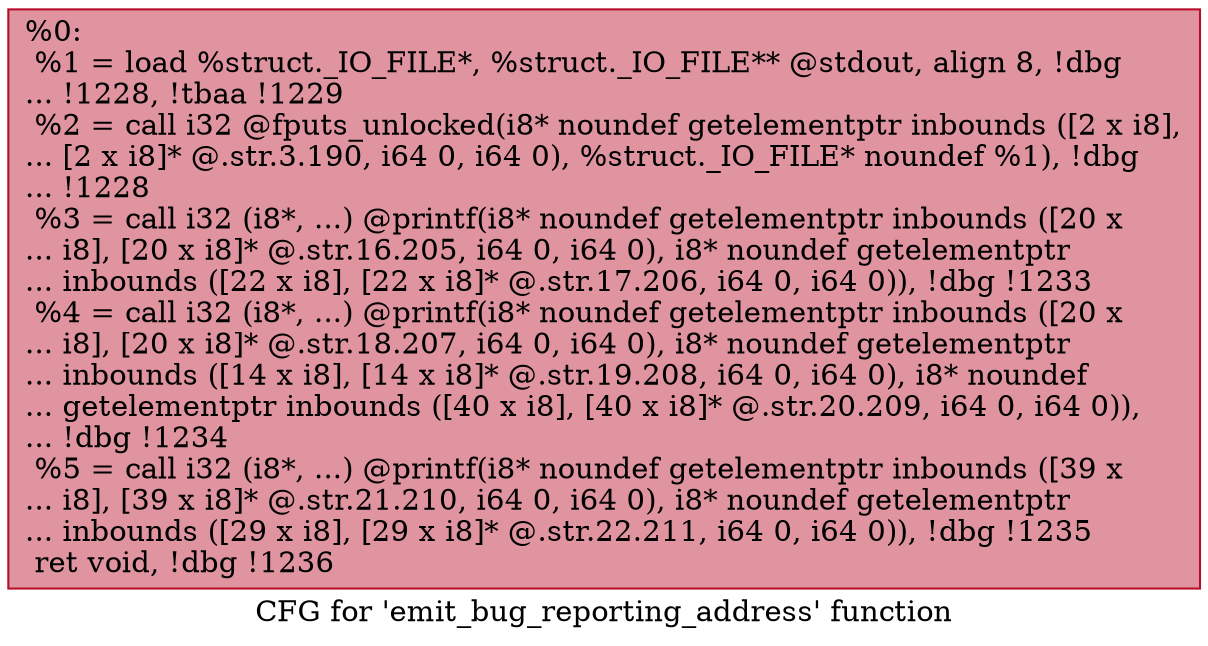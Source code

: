 digraph "CFG for 'emit_bug_reporting_address' function" {
	label="CFG for 'emit_bug_reporting_address' function";

	Node0xb566c0 [shape=record,color="#b70d28ff", style=filled, fillcolor="#b70d2870",label="{%0:\l  %1 = load %struct._IO_FILE*, %struct._IO_FILE** @stdout, align 8, !dbg\l... !1228, !tbaa !1229\l  %2 = call i32 @fputs_unlocked(i8* noundef getelementptr inbounds ([2 x i8],\l... [2 x i8]* @.str.3.190, i64 0, i64 0), %struct._IO_FILE* noundef %1), !dbg\l... !1228\l  %3 = call i32 (i8*, ...) @printf(i8* noundef getelementptr inbounds ([20 x\l... i8], [20 x i8]* @.str.16.205, i64 0, i64 0), i8* noundef getelementptr\l... inbounds ([22 x i8], [22 x i8]* @.str.17.206, i64 0, i64 0)), !dbg !1233\l  %4 = call i32 (i8*, ...) @printf(i8* noundef getelementptr inbounds ([20 x\l... i8], [20 x i8]* @.str.18.207, i64 0, i64 0), i8* noundef getelementptr\l... inbounds ([14 x i8], [14 x i8]* @.str.19.208, i64 0, i64 0), i8* noundef\l... getelementptr inbounds ([40 x i8], [40 x i8]* @.str.20.209, i64 0, i64 0)),\l... !dbg !1234\l  %5 = call i32 (i8*, ...) @printf(i8* noundef getelementptr inbounds ([39 x\l... i8], [39 x i8]* @.str.21.210, i64 0, i64 0), i8* noundef getelementptr\l... inbounds ([29 x i8], [29 x i8]* @.str.22.211, i64 0, i64 0)), !dbg !1235\l  ret void, !dbg !1236\l}"];
}

